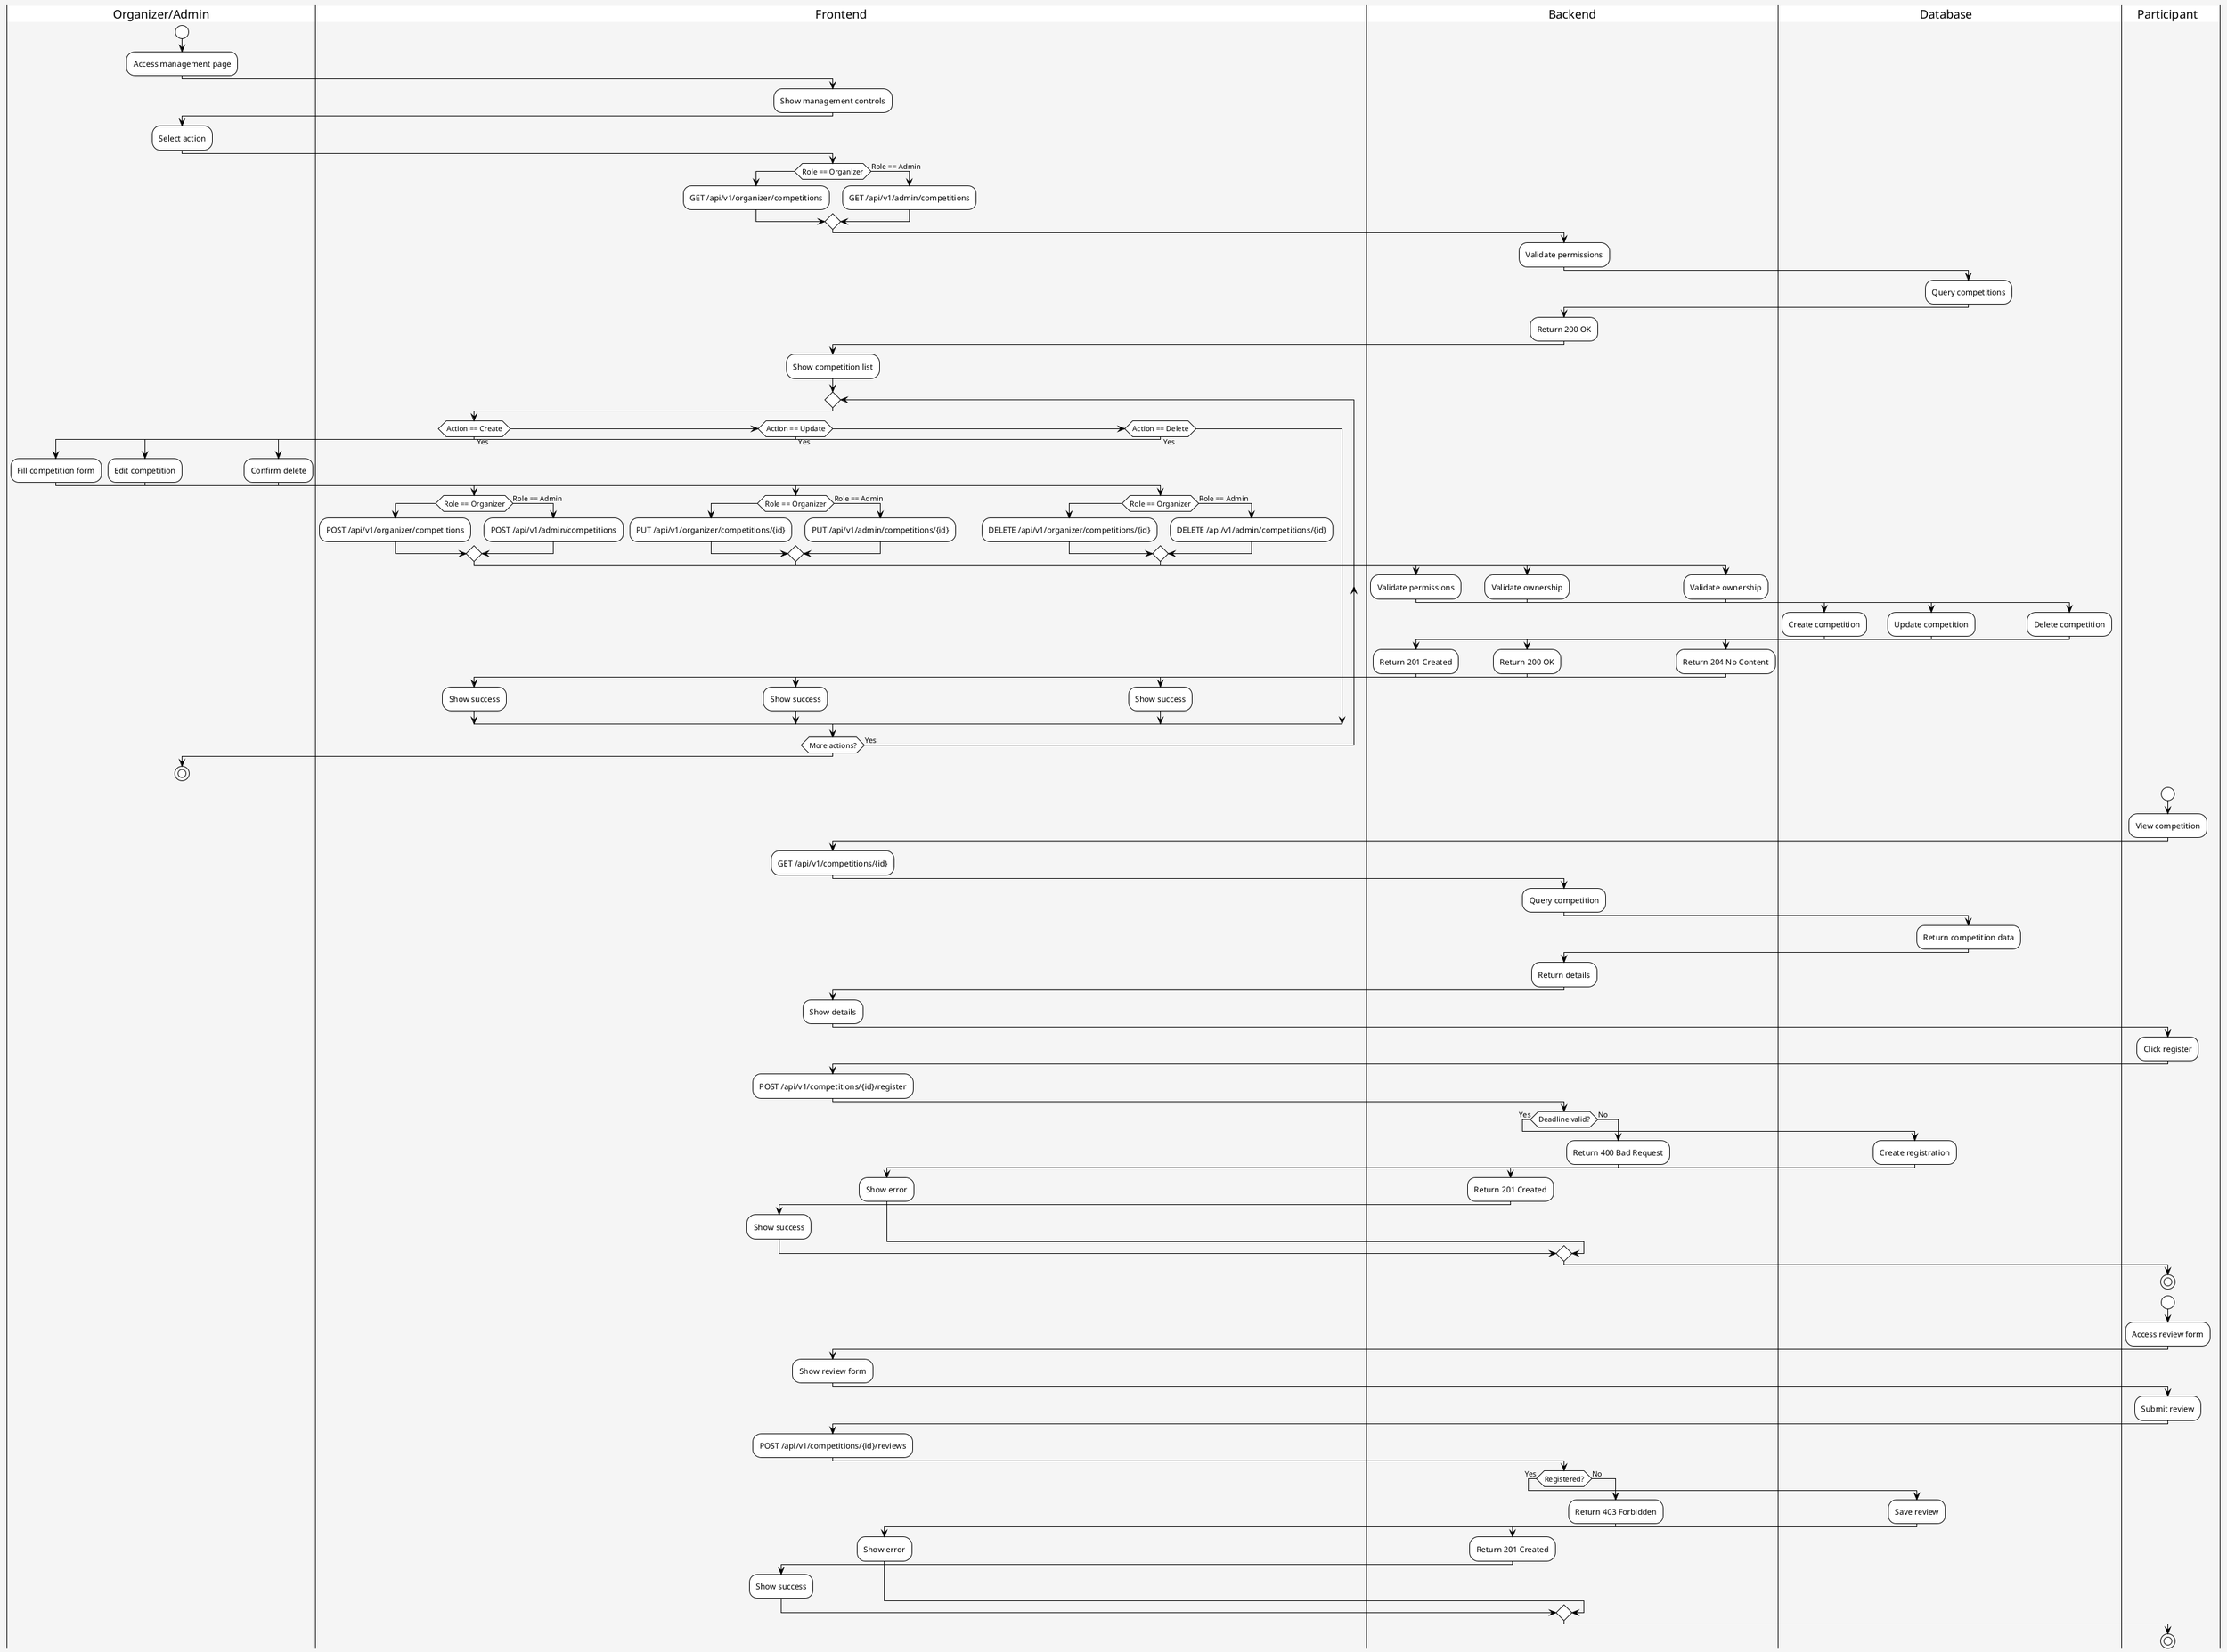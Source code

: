 @startuml
!theme plain
skinparam backgroundColor #F5F5F5
skinparam swimlaneWidth 200
skinparam swimlanePadding 10

' ========== COMPETITION MANAGEMENT ==========
|Organizer/Admin|
start
:Access management page;
|Frontend|
:Show management controls;
|Organizer/Admin|
:Select action;
|Frontend|
if (Role == Organizer) then
  :GET /api/v1/organizer/competitions;
else (Role == Admin)
  :GET /api/v1/admin/competitions;
endif
|Backend|
:Validate permissions;
|Database|
:Query competitions;
|Backend|
:Return 200 OK;
|Frontend|
:Show competition list;

repeat
  if (Action == Create) then (Yes)
    |Organizer/Admin|
    :Fill competition form;
    |Frontend|
    if (Role == Organizer) then
      :POST /api/v1/organizer/competitions;
    else (Role == Admin)
      :POST /api/v1/admin/competitions;
    endif
    |Backend|
    :Validate permissions;
    |Database|
    :Create competition;
    |Backend|
    :Return 201 Created;
    |Frontend|
    :Show success;
  else if (Action == Update) then (Yes)
    |Organizer/Admin|
    :Edit competition;
    |Frontend|
    if (Role == Organizer) then
      :PUT /api/v1/organizer/competitions/{id};
    else (Role == Admin)
      :PUT /api/v1/admin/competitions/{id};
    endif
    |Backend|
    :Validate ownership;
    |Database|
    :Update competition;
    |Backend|
    :Return 200 OK;
    |Frontend|
    :Show success;
  else if (Action == Delete) then (Yes)
    |Organizer/Admin|
    :Confirm delete;
    |Frontend|
    if (Role == Organizer) then
      :DELETE /api/v1/organizer/competitions/{id};
    else (Role == Admin)
      :DELETE /api/v1/admin/competitions/{id};
    endif
    |Backend|
    :Validate ownership;
    |Database|
    :Delete competition;
    |Backend|
    :Return 204 No Content;
    |Frontend|
    :Show success;
  endif
repeat while (More actions?) is (Yes)
|Organizer/Admin|
stop

' ========== PARTICIPANT FLOWS ==========
|Participant|
start
:View competition;
|Frontend|
:GET /api/v1/competitions/{id};
|Backend|
:Query competition;
|Database|
:Return competition data;
|Backend|
:Return details;
|Frontend|
:Show details;
|Participant|
:Click register;
|Frontend|
:POST /api/v1/competitions/{id}/register;
|Backend|
if (Deadline valid?) then (Yes)
  |Database|
  :Create registration;
  |Backend|
  :Return 201 Created;
  |Frontend|
  :Show success;
else (No)
  |Backend|
  :Return 400 Bad Request;
  |Frontend|
  :Show error;
endif
|Participant|
stop

|Participant|
start
:Access review form;
|Frontend|
:Show review form;
|Participant|
:Submit review;
|Frontend|
:POST /api/v1/competitions/{id}/reviews;
|Backend|
if (Registered?) then (Yes)
  |Database|
  :Save review;
  |Backend|
  :Return 201 Created;
  |Frontend|
  :Show success;
else (No)
  |Backend|
  :Return 403 Forbidden;
  |Frontend|
  :Show error;
endif
|Participant|
stop
@enduml
